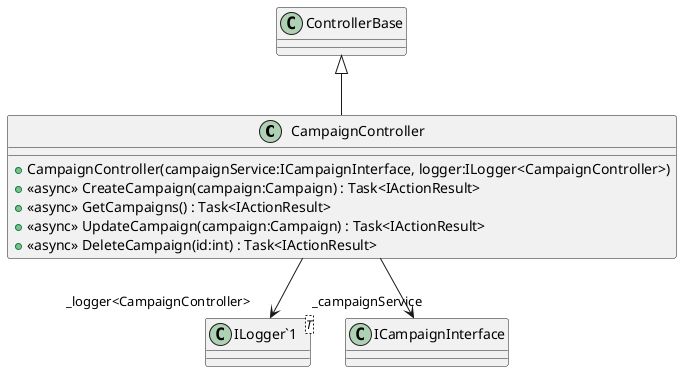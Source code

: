 @startuml
class CampaignController {
    + CampaignController(campaignService:ICampaignInterface, logger:ILogger<CampaignController>)
    + <<async>> CreateCampaign(campaign:Campaign) : Task<IActionResult>
    + <<async>> GetCampaigns() : Task<IActionResult>
    + <<async>> UpdateCampaign(campaign:Campaign) : Task<IActionResult>
    + <<async>> DeleteCampaign(id:int) : Task<IActionResult>
}
class "ILogger`1"<T> {
}
ControllerBase <|-- CampaignController
CampaignController --> "_campaignService" ICampaignInterface
CampaignController --> "_logger<CampaignController>" "ILogger`1"
@enduml
